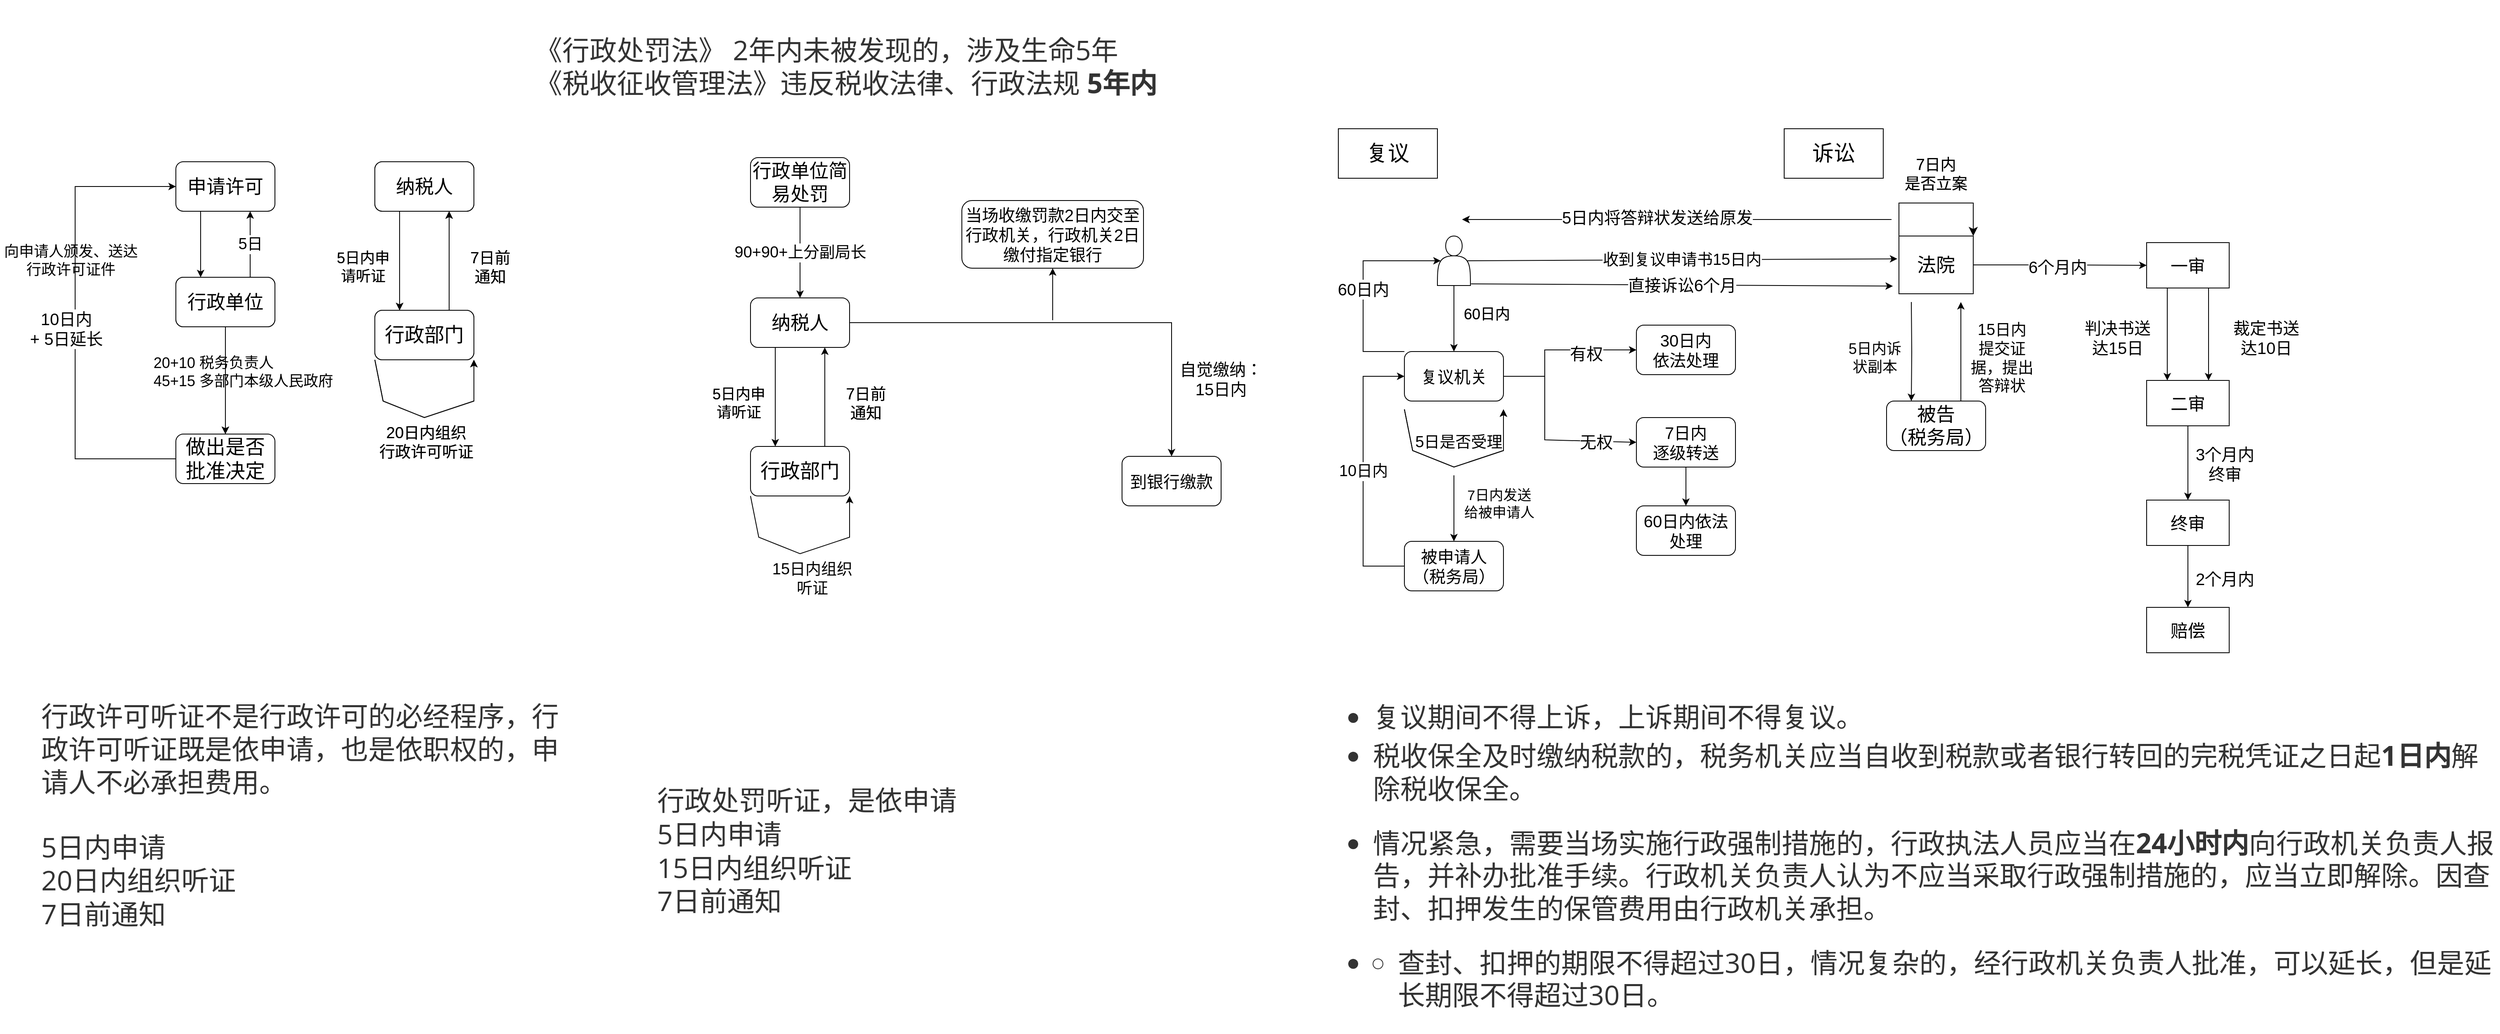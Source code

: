 <mxfile version="24.2.2" type="github">
  <diagram name="第 1 页" id="-ZGSn26ycv_NhK65gIa6">
    <mxGraphModel dx="1914" dy="1415" grid="0" gridSize="10" guides="1" tooltips="1" connect="1" arrows="1" fold="1" page="0" pageScale="1" pageWidth="827" pageHeight="1169" background="#ffffff" math="0" shadow="0">
      <root>
        <mxCell id="0" />
        <mxCell id="1" parent="0" />
        <mxCell id="Z39Dp9wX__Uqm4KgjtQT-8" value="" style="edgeStyle=orthogonalEdgeStyle;rounded=0;orthogonalLoop=1;jettySize=auto;html=1;exitX=0.25;exitY=1;exitDx=0;exitDy=0;entryX=0.25;entryY=0;entryDx=0;entryDy=0;" parent="1" source="Z39Dp9wX__Uqm4KgjtQT-2" target="Z39Dp9wX__Uqm4KgjtQT-3" edge="1">
          <mxGeometry relative="1" as="geometry" />
        </mxCell>
        <mxCell id="Z39Dp9wX__Uqm4KgjtQT-2" value="&lt;font style=&quot;font-size: 23px;&quot;&gt;申请许可&lt;/font&gt;" style="rounded=1;whiteSpace=wrap;html=1;" parent="1" vertex="1">
          <mxGeometry x="40" y="80" width="120" height="60" as="geometry" />
        </mxCell>
        <mxCell id="Z39Dp9wX__Uqm4KgjtQT-6" value="" style="edgeStyle=orthogonalEdgeStyle;rounded=0;orthogonalLoop=1;jettySize=auto;html=1;" parent="1" source="Z39Dp9wX__Uqm4KgjtQT-3" target="Z39Dp9wX__Uqm4KgjtQT-5" edge="1">
          <mxGeometry relative="1" as="geometry" />
        </mxCell>
        <mxCell id="Z39Dp9wX__Uqm4KgjtQT-9" value="&lt;font style=&quot;font-size: 18px;&quot;&gt;20+10 税务负责人&lt;br&gt;45+15 多部门本级人民政府&lt;/font&gt;" style="edgeLabel;html=1;align=left;verticalAlign=middle;resizable=0;points=[];" parent="Z39Dp9wX__Uqm4KgjtQT-6" vertex="1" connectable="0">
          <mxGeometry x="-0.163" y="-2" relative="1" as="geometry">
            <mxPoint x="-87" as="offset" />
          </mxGeometry>
        </mxCell>
        <mxCell id="Z39Dp9wX__Uqm4KgjtQT-3" value="&lt;font style=&quot;font-size: 23px;&quot;&gt;行政单位&lt;/font&gt;" style="whiteSpace=wrap;html=1;rounded=1;" parent="1" vertex="1">
          <mxGeometry x="40" y="220" width="120" height="60" as="geometry" />
        </mxCell>
        <mxCell id="Z39Dp9wX__Uqm4KgjtQT-93" value="" style="edgeStyle=orthogonalEdgeStyle;rounded=0;orthogonalLoop=1;jettySize=auto;html=1;" parent="1" source="Z39Dp9wX__Uqm4KgjtQT-5" target="Z39Dp9wX__Uqm4KgjtQT-2" edge="1">
          <mxGeometry relative="1" as="geometry">
            <mxPoint x="-46" y="97" as="targetPoint" />
            <Array as="points">
              <mxPoint x="-82" y="440" />
              <mxPoint x="-82" y="110" />
            </Array>
          </mxGeometry>
        </mxCell>
        <mxCell id="Z39Dp9wX__Uqm4KgjtQT-94" value="&lt;font style=&quot;font-size: 20px;&quot;&gt;10日内&lt;/font&gt;&lt;div&gt;&lt;font style=&quot;font-size: 20px;&quot;&gt;+ 5日延长&lt;/font&gt;&lt;/div&gt;" style="edgeLabel;html=1;align=center;verticalAlign=middle;resizable=0;points=[];" parent="Z39Dp9wX__Uqm4KgjtQT-93" vertex="1" connectable="0">
          <mxGeometry x="-0.212" y="-2" relative="1" as="geometry">
            <mxPoint x="-13" y="-54" as="offset" />
          </mxGeometry>
        </mxCell>
        <mxCell id="Z39Dp9wX__Uqm4KgjtQT-5" value="&lt;font style=&quot;font-size: 24px;&quot;&gt;做出是否批准决定&lt;/font&gt;" style="whiteSpace=wrap;html=1;rounded=1;" parent="1" vertex="1">
          <mxGeometry x="40" y="410" width="120" height="60" as="geometry" />
        </mxCell>
        <mxCell id="Z39Dp9wX__Uqm4KgjtQT-7" value="&lt;font style=&quot;font-size: 19px;&quot;&gt;5日&lt;/font&gt;" style="endArrow=classic;html=1;rounded=0;exitX=0.75;exitY=0;exitDx=0;exitDy=0;entryX=0.75;entryY=1;entryDx=0;entryDy=0;" parent="1" source="Z39Dp9wX__Uqm4KgjtQT-3" target="Z39Dp9wX__Uqm4KgjtQT-2" edge="1">
          <mxGeometry width="50" height="50" relative="1" as="geometry">
            <mxPoint x="410" y="190" as="sourcePoint" />
            <mxPoint x="460" y="140" as="targetPoint" />
          </mxGeometry>
        </mxCell>
        <mxCell id="Z39Dp9wX__Uqm4KgjtQT-11" value="&lt;span style=&quot;font-size: 23px;&quot;&gt;行政单位简易处罚&lt;/span&gt;" style="rounded=1;whiteSpace=wrap;html=1;" parent="1" vertex="1">
          <mxGeometry x="736" y="75" width="120" height="60" as="geometry" />
        </mxCell>
        <mxCell id="Z39Dp9wX__Uqm4KgjtQT-12" value="" style="edgeStyle=orthogonalEdgeStyle;rounded=0;orthogonalLoop=1;jettySize=auto;html=1;exitX=0.25;exitY=1;exitDx=0;exitDy=0;entryX=0.25;entryY=0;entryDx=0;entryDy=0;" parent="1" source="Z39Dp9wX__Uqm4KgjtQT-14" target="Z39Dp9wX__Uqm4KgjtQT-15" edge="1">
          <mxGeometry relative="1" as="geometry" />
        </mxCell>
        <mxCell id="Z39Dp9wX__Uqm4KgjtQT-96" value="" style="edgeStyle=orthogonalEdgeStyle;rounded=0;orthogonalLoop=1;jettySize=auto;html=1;" parent="1" source="Z39Dp9wX__Uqm4KgjtQT-14" target="Z39Dp9wX__Uqm4KgjtQT-95" edge="1">
          <mxGeometry relative="1" as="geometry" />
        </mxCell>
        <mxCell id="Z39Dp9wX__Uqm4KgjtQT-14" value="&lt;font style=&quot;font-size: 23px;&quot;&gt;纳税人&lt;/font&gt;" style="whiteSpace=wrap;html=1;rounded=1;" parent="1" vertex="1">
          <mxGeometry x="736" y="245" width="120" height="60" as="geometry" />
        </mxCell>
        <mxCell id="Z39Dp9wX__Uqm4KgjtQT-15" value="&lt;font style=&quot;font-size: 24px;&quot;&gt;行政部门&lt;/font&gt;" style="whiteSpace=wrap;html=1;rounded=1;" parent="1" vertex="1">
          <mxGeometry x="736" y="425" width="120" height="60" as="geometry" />
        </mxCell>
        <mxCell id="Z39Dp9wX__Uqm4KgjtQT-17" value="&lt;font style=&quot;font-size: 19px;&quot;&gt;90+90+上分副局长&lt;/font&gt;" style="endArrow=classic;html=1;rounded=0;exitX=0.5;exitY=1;exitDx=0;exitDy=0;entryX=0.5;entryY=0;entryDx=0;entryDy=0;" parent="1" source="Z39Dp9wX__Uqm4KgjtQT-11" target="Z39Dp9wX__Uqm4KgjtQT-14" edge="1">
          <mxGeometry width="50" height="50" relative="1" as="geometry">
            <mxPoint x="696" y="385" as="sourcePoint" />
            <mxPoint x="746" y="335" as="targetPoint" />
            <mxPoint as="offset" />
          </mxGeometry>
        </mxCell>
        <mxCell id="Z39Dp9wX__Uqm4KgjtQT-19" value="" style="endArrow=classic;html=1;rounded=0;exitX=0;exitY=1;exitDx=0;exitDy=0;entryX=1;entryY=1;entryDx=0;entryDy=0;" parent="1" source="Z39Dp9wX__Uqm4KgjtQT-15" target="Z39Dp9wX__Uqm4KgjtQT-15" edge="1">
          <mxGeometry width="50" height="50" relative="1" as="geometry">
            <mxPoint x="696" y="375" as="sourcePoint" />
            <mxPoint x="846" y="495" as="targetPoint" />
            <Array as="points">
              <mxPoint x="746" y="535" />
              <mxPoint x="796" y="555" />
              <mxPoint x="856" y="535" />
            </Array>
          </mxGeometry>
        </mxCell>
        <mxCell id="Z39Dp9wX__Uqm4KgjtQT-20" value="&lt;font style=&quot;font-size: 19px;&quot;&gt;15日内组织听证&lt;/font&gt;" style="text;html=1;strokeColor=none;fillColor=none;align=center;verticalAlign=middle;whiteSpace=wrap;rounded=0;" parent="1" vertex="1">
          <mxGeometry x="756" y="565" width="110" height="40" as="geometry" />
        </mxCell>
        <mxCell id="Z39Dp9wX__Uqm4KgjtQT-26" value="&lt;font style=&quot;font-size: 19px;&quot;&gt;7日前&lt;br&gt;通知&lt;/font&gt;" style="text;html=1;strokeColor=none;fillColor=none;align=center;verticalAlign=middle;whiteSpace=wrap;rounded=0;" parent="1" vertex="1">
          <mxGeometry x="836" y="333" width="80" height="80" as="geometry" />
        </mxCell>
        <mxCell id="Z39Dp9wX__Uqm4KgjtQT-27" value="&lt;font style=&quot;font-size: 18px;&quot;&gt;5日内申请听证&lt;/font&gt;" style="text;html=1;strokeColor=none;fillColor=none;align=center;verticalAlign=middle;whiteSpace=wrap;rounded=0;" parent="1" vertex="1">
          <mxGeometry x="682" y="333" width="80" height="80" as="geometry" />
        </mxCell>
        <mxCell id="Z39Dp9wX__Uqm4KgjtQT-28" value="" style="endArrow=classic;html=1;rounded=0;exitX=0.75;exitY=0;exitDx=0;exitDy=0;entryX=0.75;entryY=1;entryDx=0;entryDy=0;" parent="1" source="Z39Dp9wX__Uqm4KgjtQT-15" target="Z39Dp9wX__Uqm4KgjtQT-14" edge="1">
          <mxGeometry width="50" height="50" relative="1" as="geometry">
            <mxPoint x="696" y="335" as="sourcePoint" />
            <mxPoint x="746" y="285" as="targetPoint" />
          </mxGeometry>
        </mxCell>
        <mxCell id="Z39Dp9wX__Uqm4KgjtQT-29" value="" style="edgeStyle=orthogonalEdgeStyle;rounded=0;orthogonalLoop=1;jettySize=auto;html=1;exitX=0.25;exitY=1;exitDx=0;exitDy=0;entryX=0.25;entryY=0;entryDx=0;entryDy=0;" parent="1" source="Z39Dp9wX__Uqm4KgjtQT-30" target="Z39Dp9wX__Uqm4KgjtQT-31" edge="1">
          <mxGeometry relative="1" as="geometry" />
        </mxCell>
        <mxCell id="Z39Dp9wX__Uqm4KgjtQT-30" value="&lt;font style=&quot;font-size: 23px;&quot;&gt;纳税人&lt;/font&gt;" style="whiteSpace=wrap;html=1;rounded=1;" parent="1" vertex="1">
          <mxGeometry x="281" y="80" width="120" height="60" as="geometry" />
        </mxCell>
        <mxCell id="Z39Dp9wX__Uqm4KgjtQT-31" value="&lt;font style=&quot;font-size: 24px;&quot;&gt;行政部门&lt;/font&gt;" style="whiteSpace=wrap;html=1;rounded=1;" parent="1" vertex="1">
          <mxGeometry x="281" y="260" width="120" height="60" as="geometry" />
        </mxCell>
        <mxCell id="Z39Dp9wX__Uqm4KgjtQT-32" value="" style="endArrow=classic;html=1;rounded=0;exitX=0;exitY=1;exitDx=0;exitDy=0;entryX=1;entryY=1;entryDx=0;entryDy=0;" parent="1" source="Z39Dp9wX__Uqm4KgjtQT-31" target="Z39Dp9wX__Uqm4KgjtQT-31" edge="1">
          <mxGeometry width="50" height="50" relative="1" as="geometry">
            <mxPoint x="241" y="210" as="sourcePoint" />
            <mxPoint x="391" y="330" as="targetPoint" />
            <Array as="points">
              <mxPoint x="291" y="370" />
              <mxPoint x="341" y="390" />
              <mxPoint x="401" y="370" />
            </Array>
          </mxGeometry>
        </mxCell>
        <mxCell id="Z39Dp9wX__Uqm4KgjtQT-33" value="&lt;font style=&quot;font-size: 19px;&quot;&gt;20日内组织&lt;br&gt;行政许可听证&lt;/font&gt;" style="text;html=1;strokeColor=none;fillColor=none;align=center;verticalAlign=middle;whiteSpace=wrap;rounded=0;" parent="1" vertex="1">
          <mxGeometry x="274" y="400" width="139" height="40" as="geometry" />
        </mxCell>
        <mxCell id="Z39Dp9wX__Uqm4KgjtQT-34" value="&lt;font style=&quot;font-size: 19px;&quot;&gt;7日前&lt;br&gt;通知&lt;/font&gt;" style="text;html=1;strokeColor=none;fillColor=none;align=center;verticalAlign=middle;whiteSpace=wrap;rounded=0;" parent="1" vertex="1">
          <mxGeometry x="381" y="168" width="80" height="80" as="geometry" />
        </mxCell>
        <mxCell id="Z39Dp9wX__Uqm4KgjtQT-35" value="&lt;font style=&quot;font-size: 18px;&quot;&gt;5日内申请听证&lt;/font&gt;" style="text;html=1;strokeColor=none;fillColor=none;align=center;verticalAlign=middle;whiteSpace=wrap;rounded=0;" parent="1" vertex="1">
          <mxGeometry x="227" y="168" width="80" height="80" as="geometry" />
        </mxCell>
        <mxCell id="Z39Dp9wX__Uqm4KgjtQT-36" value="" style="endArrow=classic;html=1;rounded=0;exitX=0.75;exitY=0;exitDx=0;exitDy=0;entryX=0.75;entryY=1;entryDx=0;entryDy=0;" parent="1" source="Z39Dp9wX__Uqm4KgjtQT-31" target="Z39Dp9wX__Uqm4KgjtQT-30" edge="1">
          <mxGeometry width="50" height="50" relative="1" as="geometry">
            <mxPoint x="241" y="170" as="sourcePoint" />
            <mxPoint x="291" y="120" as="targetPoint" />
          </mxGeometry>
        </mxCell>
        <mxCell id="Z39Dp9wX__Uqm4KgjtQT-40" value="" style="edgeStyle=orthogonalEdgeStyle;rounded=0;orthogonalLoop=1;jettySize=auto;html=1;" parent="1" source="Z39Dp9wX__Uqm4KgjtQT-38" target="Z39Dp9wX__Uqm4KgjtQT-39" edge="1">
          <mxGeometry relative="1" as="geometry" />
        </mxCell>
        <mxCell id="Z39Dp9wX__Uqm4KgjtQT-38" value="" style="shape=actor;whiteSpace=wrap;html=1;" parent="1" vertex="1">
          <mxGeometry x="1568" y="170" width="40" height="60" as="geometry" />
        </mxCell>
        <mxCell id="Z39Dp9wX__Uqm4KgjtQT-39" value="&lt;font style=&quot;font-size: 20px;&quot;&gt;复议机关&lt;/font&gt;" style="rounded=1;whiteSpace=wrap;html=1;" parent="1" vertex="1">
          <mxGeometry x="1528" y="310" width="120" height="60" as="geometry" />
        </mxCell>
        <mxCell id="Z39Dp9wX__Uqm4KgjtQT-41" value="&lt;font style=&quot;font-size: 18px;&quot;&gt;60日内&lt;/font&gt;" style="text;html=1;strokeColor=none;fillColor=none;align=center;verticalAlign=middle;whiteSpace=wrap;rounded=0;" parent="1" vertex="1">
          <mxGeometry x="1598" y="250" width="60" height="30" as="geometry" />
        </mxCell>
        <mxCell id="Z39Dp9wX__Uqm4KgjtQT-42" value="&lt;font style=&quot;font-size: 26px;&quot;&gt;复议&lt;/font&gt;" style="rounded=0;whiteSpace=wrap;html=1;" parent="1" vertex="1">
          <mxGeometry x="1448" y="40" width="120" height="60" as="geometry" />
        </mxCell>
        <mxCell id="Z39Dp9wX__Uqm4KgjtQT-43" value="" style="endArrow=classic;html=1;rounded=0;exitX=0;exitY=1;exitDx=0;exitDy=0;entryX=1;entryY=1;entryDx=0;entryDy=0;" parent="1" edge="1">
          <mxGeometry width="50" height="50" relative="1" as="geometry">
            <mxPoint x="1528" y="380" as="sourcePoint" />
            <mxPoint x="1648" y="380" as="targetPoint" />
            <Array as="points">
              <mxPoint x="1538" y="430" />
              <mxPoint x="1588" y="450" />
              <mxPoint x="1648" y="430" />
            </Array>
          </mxGeometry>
        </mxCell>
        <mxCell id="Z39Dp9wX__Uqm4KgjtQT-44" value="&lt;font style=&quot;font-size: 19px;&quot;&gt;5日是否受理&lt;/font&gt;" style="text;html=1;strokeColor=none;fillColor=none;align=center;verticalAlign=middle;whiteSpace=wrap;rounded=0;" parent="1" vertex="1">
          <mxGeometry x="1539" y="400" width="110" height="40" as="geometry" />
        </mxCell>
        <mxCell id="Z39Dp9wX__Uqm4KgjtQT-45" value="&lt;font style=&quot;font-size: 20px;&quot;&gt;被申请人（税务局）&lt;/font&gt;" style="rounded=1;whiteSpace=wrap;html=1;" parent="1" vertex="1">
          <mxGeometry x="1528" y="540" width="120" height="60" as="geometry" />
        </mxCell>
        <mxCell id="Z39Dp9wX__Uqm4KgjtQT-46" value="" style="endArrow=classic;html=1;rounded=0;entryX=0.5;entryY=0;entryDx=0;entryDy=0;" parent="1" target="Z39Dp9wX__Uqm4KgjtQT-45" edge="1">
          <mxGeometry width="50" height="50" relative="1" as="geometry">
            <mxPoint x="1588" y="460" as="sourcePoint" />
            <mxPoint x="1968" y="360" as="targetPoint" />
          </mxGeometry>
        </mxCell>
        <mxCell id="Z39Dp9wX__Uqm4KgjtQT-47" value="&lt;font style=&quot;font-size: 17px;&quot;&gt;7日内发送&lt;br&gt;给被申请人&lt;/font&gt;" style="text;html=1;strokeColor=none;fillColor=none;align=center;verticalAlign=middle;whiteSpace=wrap;rounded=0;" parent="1" vertex="1">
          <mxGeometry x="1593" y="480" width="100" height="30" as="geometry" />
        </mxCell>
        <mxCell id="Z39Dp9wX__Uqm4KgjtQT-48" value="&lt;font style=&quot;font-size: 19px;&quot;&gt;10日内&lt;/font&gt;" style="endArrow=classic;html=1;rounded=0;exitX=0;exitY=0.5;exitDx=0;exitDy=0;entryX=0;entryY=0.5;entryDx=0;entryDy=0;" parent="1" source="Z39Dp9wX__Uqm4KgjtQT-45" target="Z39Dp9wX__Uqm4KgjtQT-39" edge="1">
          <mxGeometry width="50" height="50" relative="1" as="geometry">
            <mxPoint x="1868" y="390" as="sourcePoint" />
            <mxPoint x="1918" y="340" as="targetPoint" />
            <Array as="points">
              <mxPoint x="1478" y="570" />
              <mxPoint x="1478" y="340" />
            </Array>
          </mxGeometry>
        </mxCell>
        <mxCell id="Z39Dp9wX__Uqm4KgjtQT-50" value="&lt;font style=&quot;font-size: 20px;&quot;&gt;60日内&lt;/font&gt;" style="endArrow=classic;html=1;rounded=0;exitX=0;exitY=0;exitDx=0;exitDy=0;entryX=0.1;entryY=0.5;entryDx=0;entryDy=0;entryPerimeter=0;" parent="1" source="Z39Dp9wX__Uqm4KgjtQT-39" target="Z39Dp9wX__Uqm4KgjtQT-38" edge="1">
          <mxGeometry x="-0.003" width="50" height="50" relative="1" as="geometry">
            <mxPoint x="1868" y="370" as="sourcePoint" />
            <mxPoint x="1918" y="320" as="targetPoint" />
            <Array as="points">
              <mxPoint x="1478" y="310" />
              <mxPoint x="1478" y="200" />
            </Array>
            <mxPoint as="offset" />
          </mxGeometry>
        </mxCell>
        <mxCell id="Z39Dp9wX__Uqm4KgjtQT-57" value="&lt;font style=&quot;font-size: 20px;&quot;&gt;直接诉讼6个月&lt;/font&gt;" style="endArrow=classic;html=1;rounded=0;exitX=1.017;exitY=0.967;exitDx=0;exitDy=0;exitPerimeter=0;entryX=-0.081;entryY=0.867;entryDx=0;entryDy=0;entryPerimeter=0;" parent="1" source="Z39Dp9wX__Uqm4KgjtQT-38" target="Z39Dp9wX__Uqm4KgjtQT-59" edge="1">
          <mxGeometry width="50" height="50" relative="1" as="geometry">
            <mxPoint x="1868" y="370" as="sourcePoint" />
            <mxPoint x="2028" y="228" as="targetPoint" />
          </mxGeometry>
        </mxCell>
        <mxCell id="Z39Dp9wX__Uqm4KgjtQT-58" value="&lt;font style=&quot;font-size: 19px;&quot;&gt;收到复议申请书15日内&lt;/font&gt;" style="endArrow=classic;html=1;rounded=0;exitX=0.9;exitY=0.5;exitDx=0;exitDy=0;exitPerimeter=0;entryX=-0.022;entryY=0.395;entryDx=0;entryDy=0;entryPerimeter=0;" parent="1" source="Z39Dp9wX__Uqm4KgjtQT-38" target="Z39Dp9wX__Uqm4KgjtQT-59" edge="1">
          <mxGeometry x="-0.002" width="50" height="50" relative="1" as="geometry">
            <mxPoint x="1868" y="370" as="sourcePoint" />
            <mxPoint x="1848" y="190" as="targetPoint" />
            <mxPoint as="offset" />
          </mxGeometry>
        </mxCell>
        <mxCell id="Z39Dp9wX__Uqm4KgjtQT-74" value="" style="edgeStyle=orthogonalEdgeStyle;rounded=0;orthogonalLoop=1;jettySize=auto;html=1;" parent="1" source="Z39Dp9wX__Uqm4KgjtQT-59" target="Z39Dp9wX__Uqm4KgjtQT-73" edge="1">
          <mxGeometry relative="1" as="geometry" />
        </mxCell>
        <mxCell id="Z39Dp9wX__Uqm4KgjtQT-75" value="&lt;font style=&quot;font-size: 20px;&quot;&gt;6个月内&lt;/font&gt;" style="edgeLabel;html=1;align=center;verticalAlign=middle;resizable=0;points=[];" parent="Z39Dp9wX__Uqm4KgjtQT-74" vertex="1" connectable="0">
          <mxGeometry x="-0.037" y="-2" relative="1" as="geometry">
            <mxPoint as="offset" />
          </mxGeometry>
        </mxCell>
        <mxCell id="Z39Dp9wX__Uqm4KgjtQT-59" value="&lt;font style=&quot;font-size: 23px;&quot;&gt;法院&lt;/font&gt;" style="shape=loopLimit;whiteSpace=wrap;html=1;size=0;" parent="1" vertex="1">
          <mxGeometry x="2127" y="170" width="90" height="70" as="geometry" />
        </mxCell>
        <mxCell id="Z39Dp9wX__Uqm4KgjtQT-60" value="&lt;font style=&quot;font-size: 26px;&quot;&gt;诉讼&lt;/font&gt;" style="rounded=0;whiteSpace=wrap;html=1;" parent="1" vertex="1">
          <mxGeometry x="1988" y="40" width="120" height="60" as="geometry" />
        </mxCell>
        <mxCell id="Z39Dp9wX__Uqm4KgjtQT-63" value="" style="edgeStyle=elbowEdgeStyle;elbow=horizontal;endArrow=classic;html=1;curved=0;rounded=0;endSize=8;startSize=8;exitX=0;exitY=0;exitDx=0;exitDy=0;entryX=1;entryY=0;entryDx=0;entryDy=0;" parent="1" source="Z39Dp9wX__Uqm4KgjtQT-59" target="Z39Dp9wX__Uqm4KgjtQT-59" edge="1">
          <mxGeometry width="50" height="50" relative="1" as="geometry">
            <mxPoint x="2107" y="340" as="sourcePoint" />
            <mxPoint x="2157" y="290" as="targetPoint" />
            <Array as="points">
              <mxPoint x="2147" y="130" />
              <mxPoint x="2172" y="110" />
            </Array>
          </mxGeometry>
        </mxCell>
        <mxCell id="Z39Dp9wX__Uqm4KgjtQT-65" value="&lt;font style=&quot;font-size: 19px;&quot;&gt;7日内&lt;br&gt;是否立案&lt;/font&gt;" style="text;html=1;strokeColor=none;fillColor=none;align=center;verticalAlign=middle;whiteSpace=wrap;rounded=0;" parent="1" vertex="1">
          <mxGeometry x="2127" y="80" width="90" height="30" as="geometry" />
        </mxCell>
        <mxCell id="Z39Dp9wX__Uqm4KgjtQT-66" value="" style="edgeStyle=orthogonalEdgeStyle;rounded=0;orthogonalLoop=1;jettySize=auto;html=1;exitX=0.25;exitY=1;exitDx=0;exitDy=0;entryX=0.25;entryY=0;entryDx=0;entryDy=0;" parent="1" target="Z39Dp9wX__Uqm4KgjtQT-67" edge="1">
          <mxGeometry relative="1" as="geometry">
            <mxPoint x="2142" y="250" as="sourcePoint" />
          </mxGeometry>
        </mxCell>
        <mxCell id="Z39Dp9wX__Uqm4KgjtQT-67" value="&lt;font style=&quot;font-size: 23px;&quot;&gt;被告&lt;br&gt;（税务局）&lt;/font&gt;" style="whiteSpace=wrap;html=1;rounded=1;" parent="1" vertex="1">
          <mxGeometry x="2112" y="370" width="120" height="60" as="geometry" />
        </mxCell>
        <mxCell id="Z39Dp9wX__Uqm4KgjtQT-68" value="&lt;font style=&quot;font-size: 19px;&quot;&gt;15日内提交证据，提出答辩状&lt;br&gt;&lt;/font&gt;" style="text;html=1;strokeColor=none;fillColor=none;align=center;verticalAlign=middle;whiteSpace=wrap;rounded=0;" parent="1" vertex="1">
          <mxGeometry x="2212" y="278" width="80" height="80" as="geometry" />
        </mxCell>
        <mxCell id="Z39Dp9wX__Uqm4KgjtQT-69" value="&lt;font style=&quot;font-size: 18px;&quot;&gt;5日内诉状副本&lt;/font&gt;" style="text;html=1;strokeColor=none;fillColor=none;align=center;verticalAlign=middle;whiteSpace=wrap;rounded=0;" parent="1" vertex="1">
          <mxGeometry x="2058" y="278" width="80" height="80" as="geometry" />
        </mxCell>
        <mxCell id="Z39Dp9wX__Uqm4KgjtQT-70" value="" style="endArrow=classic;html=1;rounded=0;exitX=0.75;exitY=0;exitDx=0;exitDy=0;entryX=0.75;entryY=1;entryDx=0;entryDy=0;" parent="1" source="Z39Dp9wX__Uqm4KgjtQT-67" edge="1">
          <mxGeometry width="50" height="50" relative="1" as="geometry">
            <mxPoint x="2072" y="280" as="sourcePoint" />
            <mxPoint x="2202" y="250" as="targetPoint" />
          </mxGeometry>
        </mxCell>
        <mxCell id="Z39Dp9wX__Uqm4KgjtQT-71" value="" style="endArrow=classic;html=1;rounded=0;" parent="1" edge="1">
          <mxGeometry width="50" height="50" relative="1" as="geometry">
            <mxPoint x="2118" y="150" as="sourcePoint" />
            <mxPoint x="1598" y="150" as="targetPoint" />
          </mxGeometry>
        </mxCell>
        <mxCell id="Z39Dp9wX__Uqm4KgjtQT-72" value="&lt;font style=&quot;font-size: 20px;&quot;&gt;5日内将答辩状发送给原发&lt;/font&gt;" style="edgeLabel;html=1;align=center;verticalAlign=middle;resizable=0;points=[];" parent="Z39Dp9wX__Uqm4KgjtQT-71" vertex="1" connectable="0">
          <mxGeometry x="0.093" y="-3" relative="1" as="geometry">
            <mxPoint as="offset" />
          </mxGeometry>
        </mxCell>
        <mxCell id="Z39Dp9wX__Uqm4KgjtQT-73" value="&lt;font style=&quot;font-size: 21px;&quot;&gt;一审&lt;/font&gt;" style="rounded=0;whiteSpace=wrap;html=1;" parent="1" vertex="1">
          <mxGeometry x="2427" y="178" width="100" height="55" as="geometry" />
        </mxCell>
        <mxCell id="Z39Dp9wX__Uqm4KgjtQT-86" value="" style="edgeStyle=orthogonalEdgeStyle;rounded=0;orthogonalLoop=1;jettySize=auto;html=1;" parent="1" source="Z39Dp9wX__Uqm4KgjtQT-77" target="Z39Dp9wX__Uqm4KgjtQT-85" edge="1">
          <mxGeometry relative="1" as="geometry" />
        </mxCell>
        <mxCell id="Z39Dp9wX__Uqm4KgjtQT-77" value="&lt;font style=&quot;font-size: 21px;&quot;&gt;二审&lt;/font&gt;" style="rounded=0;whiteSpace=wrap;html=1;" parent="1" vertex="1">
          <mxGeometry x="2427" y="345" width="100" height="55" as="geometry" />
        </mxCell>
        <mxCell id="Z39Dp9wX__Uqm4KgjtQT-78" value="" style="endArrow=classic;html=1;rounded=0;exitX=0.25;exitY=1;exitDx=0;exitDy=0;entryX=0.25;entryY=0;entryDx=0;entryDy=0;" parent="1" source="Z39Dp9wX__Uqm4KgjtQT-73" target="Z39Dp9wX__Uqm4KgjtQT-77" edge="1">
          <mxGeometry width="50" height="50" relative="1" as="geometry">
            <mxPoint x="2287" y="430" as="sourcePoint" />
            <mxPoint x="2337" y="380" as="targetPoint" />
          </mxGeometry>
        </mxCell>
        <mxCell id="Z39Dp9wX__Uqm4KgjtQT-80" value="&lt;font style=&quot;font-size: 20px;&quot;&gt;判决书送达15日&lt;/font&gt;" style="text;html=1;strokeColor=none;fillColor=none;align=center;verticalAlign=middle;whiteSpace=wrap;rounded=0;" parent="1" vertex="1">
          <mxGeometry x="2347" y="265" width="90" height="55" as="geometry" />
        </mxCell>
        <mxCell id="Z39Dp9wX__Uqm4KgjtQT-83" value="" style="endArrow=classic;html=1;rounded=0;exitX=0.75;exitY=1;exitDx=0;exitDy=0;entryX=0.75;entryY=0;entryDx=0;entryDy=0;" parent="1" source="Z39Dp9wX__Uqm4KgjtQT-73" target="Z39Dp9wX__Uqm4KgjtQT-77" edge="1">
          <mxGeometry width="50" height="50" relative="1" as="geometry">
            <mxPoint x="2287" y="400" as="sourcePoint" />
            <mxPoint x="2337" y="350" as="targetPoint" />
          </mxGeometry>
        </mxCell>
        <mxCell id="Z39Dp9wX__Uqm4KgjtQT-84" value="&lt;font style=&quot;font-size: 20px;&quot;&gt;裁定书送达10日&lt;/font&gt;" style="text;html=1;strokeColor=none;fillColor=none;align=center;verticalAlign=middle;whiteSpace=wrap;rounded=0;" parent="1" vertex="1">
          <mxGeometry x="2527" y="265" width="90" height="55" as="geometry" />
        </mxCell>
        <mxCell id="Z39Dp9wX__Uqm4KgjtQT-89" value="" style="edgeStyle=orthogonalEdgeStyle;rounded=0;orthogonalLoop=1;jettySize=auto;html=1;" parent="1" source="Z39Dp9wX__Uqm4KgjtQT-85" target="Z39Dp9wX__Uqm4KgjtQT-88" edge="1">
          <mxGeometry relative="1" as="geometry" />
        </mxCell>
        <mxCell id="Z39Dp9wX__Uqm4KgjtQT-85" value="&lt;font style=&quot;font-size: 21px;&quot;&gt;终审&lt;/font&gt;" style="rounded=0;whiteSpace=wrap;html=1;" parent="1" vertex="1">
          <mxGeometry x="2427" y="490" width="100" height="55" as="geometry" />
        </mxCell>
        <mxCell id="Z39Dp9wX__Uqm4KgjtQT-87" value="&lt;font style=&quot;font-size: 20px;&quot;&gt;3个月内终审&lt;/font&gt;" style="text;html=1;strokeColor=none;fillColor=none;align=center;verticalAlign=middle;whiteSpace=wrap;rounded=0;" parent="1" vertex="1">
          <mxGeometry x="2477" y="418" width="90" height="55" as="geometry" />
        </mxCell>
        <mxCell id="Z39Dp9wX__Uqm4KgjtQT-88" value="&lt;font style=&quot;font-size: 21px;&quot;&gt;赔偿&lt;/font&gt;" style="rounded=0;whiteSpace=wrap;html=1;" parent="1" vertex="1">
          <mxGeometry x="2427" y="620" width="100" height="55" as="geometry" />
        </mxCell>
        <mxCell id="Z39Dp9wX__Uqm4KgjtQT-90" value="&lt;font style=&quot;font-size: 20px;&quot;&gt;2个月内&lt;/font&gt;" style="text;html=1;strokeColor=none;fillColor=none;align=center;verticalAlign=middle;whiteSpace=wrap;rounded=0;" parent="1" vertex="1">
          <mxGeometry x="2477" y="557" width="90" height="55" as="geometry" />
        </mxCell>
        <mxCell id="Z39Dp9wX__Uqm4KgjtQT-95" value="&lt;font style=&quot;font-size: 20px;&quot;&gt;到银行缴款&lt;/font&gt;" style="rounded=1;whiteSpace=wrap;html=1;" parent="1" vertex="1">
          <mxGeometry x="1186" y="437" width="120" height="60" as="geometry" />
        </mxCell>
        <mxCell id="Z39Dp9wX__Uqm4KgjtQT-100" value="&lt;font style=&quot;font-size: 20px;&quot;&gt;30日内&lt;br&gt;依法处理&lt;/font&gt;" style="rounded=1;whiteSpace=wrap;html=1;" parent="1" vertex="1">
          <mxGeometry x="1809" y="278" width="120" height="60" as="geometry" />
        </mxCell>
        <mxCell id="Z39Dp9wX__Uqm4KgjtQT-103" value="" style="edgeStyle=orthogonalEdgeStyle;rounded=0;orthogonalLoop=1;jettySize=auto;html=1;" parent="1" source="Z39Dp9wX__Uqm4KgjtQT-101" target="Z39Dp9wX__Uqm4KgjtQT-102" edge="1">
          <mxGeometry relative="1" as="geometry" />
        </mxCell>
        <mxCell id="Z39Dp9wX__Uqm4KgjtQT-101" value="&lt;font style=&quot;font-size: 20px;&quot;&gt;7日内&lt;br&gt;逐级转送&lt;/font&gt;" style="rounded=1;whiteSpace=wrap;html=1;" parent="1" vertex="1">
          <mxGeometry x="1809" y="390" width="120" height="60" as="geometry" />
        </mxCell>
        <mxCell id="Z39Dp9wX__Uqm4KgjtQT-102" value="&lt;font style=&quot;font-size: 20px;&quot;&gt;60日内依法处理&lt;/font&gt;" style="whiteSpace=wrap;html=1;rounded=1;" parent="1" vertex="1">
          <mxGeometry x="1809" y="497" width="120" height="60" as="geometry" />
        </mxCell>
        <mxCell id="Z39Dp9wX__Uqm4KgjtQT-104" value="" style="endArrow=classic;html=1;rounded=0;exitX=1;exitY=0.5;exitDx=0;exitDy=0;entryX=0;entryY=0.5;entryDx=0;entryDy=0;" parent="1" source="Z39Dp9wX__Uqm4KgjtQT-39" target="Z39Dp9wX__Uqm4KgjtQT-100" edge="1">
          <mxGeometry width="50" height="50" relative="1" as="geometry">
            <mxPoint x="1858" y="540" as="sourcePoint" />
            <mxPoint x="1908" y="490" as="targetPoint" />
            <Array as="points">
              <mxPoint x="1698" y="340" />
              <mxPoint x="1698" y="308" />
            </Array>
          </mxGeometry>
        </mxCell>
        <mxCell id="Z39Dp9wX__Uqm4KgjtQT-106" value="&lt;font style=&quot;font-size: 20px;&quot;&gt;有权&lt;/font&gt;" style="edgeLabel;html=1;align=center;verticalAlign=middle;resizable=0;points=[];" parent="Z39Dp9wX__Uqm4KgjtQT-104" vertex="1" connectable="0">
          <mxGeometry x="0.362" y="-4" relative="1" as="geometry">
            <mxPoint as="offset" />
          </mxGeometry>
        </mxCell>
        <mxCell id="Z39Dp9wX__Uqm4KgjtQT-105" value="" style="endArrow=classic;html=1;rounded=0;exitX=1;exitY=0.5;exitDx=0;exitDy=0;entryX=0;entryY=0.5;entryDx=0;entryDy=0;" parent="1" source="Z39Dp9wX__Uqm4KgjtQT-39" target="Z39Dp9wX__Uqm4KgjtQT-101" edge="1">
          <mxGeometry width="50" height="50" relative="1" as="geometry">
            <mxPoint x="1858" y="540" as="sourcePoint" />
            <mxPoint x="1908" y="490" as="targetPoint" />
            <Array as="points">
              <mxPoint x="1698" y="340" />
              <mxPoint x="1698" y="417" />
            </Array>
          </mxGeometry>
        </mxCell>
        <mxCell id="Z39Dp9wX__Uqm4KgjtQT-107" value="&lt;font style=&quot;font-size: 20px;&quot;&gt;无权&lt;/font&gt;" style="edgeLabel;html=1;align=center;verticalAlign=middle;resizable=0;points=[];" parent="Z39Dp9wX__Uqm4KgjtQT-105" vertex="1" connectable="0">
          <mxGeometry x="0.583" relative="1" as="geometry">
            <mxPoint as="offset" />
          </mxGeometry>
        </mxCell>
        <mxCell id="XIzKHyMmlTQs2KDNC5_r-3" value="&lt;span style=&quot;color: rgb(51, 51, 51); font-family: &amp;quot;Open Sans&amp;quot;, &amp;quot;Clear Sans&amp;quot;, &amp;quot;Helvetica Neue&amp;quot;, Helvetica, Arial, &amp;quot;Segoe UI Emoji&amp;quot;, sans-serif; orphans: 4; caret-color: rgb(51, 51, 51); white-space-collapse: preserve; font-size: 33px;&quot;&gt;&lt;font style=&quot;font-size: 33px;&quot;&gt;行政许可听证不是行政许可的必经程序，行政许可听证既是依申请，也是依职权的，申请人不必承担费用。&lt;/font&gt;&lt;/span&gt;&lt;div&gt;&lt;div style=&quot;orphans: 4;&quot;&gt;&lt;font face=&quot;Open Sans, Clear Sans, Helvetica Neue, Helvetica, Arial, Segoe UI Emoji, sans-serif&quot; color=&quot;#333333&quot;&gt;&lt;span style=&quot;font-size: 33px; caret-color: rgb(51, 51, 51); white-space-collapse: preserve;&quot;&gt;&lt;br&gt;&lt;/span&gt;&lt;/font&gt;&lt;/div&gt;&lt;div style=&quot;font-size: 33px;&quot;&gt;&lt;font style=&quot;font-size: 33px;&quot;&gt;&lt;span style=&quot;box-sizing: border-box; caret-color: rgb(51, 51, 51); color: rgb(51, 51, 51); font-family: &amp;quot;Open Sans&amp;quot;, &amp;quot;Clear Sans&amp;quot;, &amp;quot;Helvetica Neue&amp;quot;, Helvetica, Arial, &amp;quot;Segoe UI Emoji&amp;quot;, sans-serif; orphans: 4; white-space-collapse: preserve; text-size-adjust: auto;&quot; class=&quot;md-plain md-expand&quot;&gt;5日内申请&lt;/span&gt;&lt;span style=&quot;box-sizing: border-box; caret-color: rgb(51, 51, 51); color: rgb(51, 51, 51); font-family: &amp;quot;Open Sans&amp;quot;, &amp;quot;Clear Sans&amp;quot;, &amp;quot;Helvetica Neue&amp;quot;, Helvetica, Arial, &amp;quot;Segoe UI Emoji&amp;quot;, sans-serif; orphans: 4; white-space-collapse: preserve; text-size-adjust: auto;&quot; class=&quot;md-softbreak&quot;&gt;&lt;br&gt;&lt;/span&gt;&lt;span style=&quot;box-sizing: border-box; caret-color: rgb(51, 51, 51); color: rgb(51, 51, 51); font-family: &amp;quot;Open Sans&amp;quot;, &amp;quot;Clear Sans&amp;quot;, &amp;quot;Helvetica Neue&amp;quot;, Helvetica, Arial, &amp;quot;Segoe UI Emoji&amp;quot;, sans-serif; orphans: 4; white-space-collapse: preserve; text-size-adjust: auto;&quot; class=&quot;md-plain&quot;&gt;20日内组织听证&lt;/span&gt;&lt;span style=&quot;box-sizing: border-box; caret-color: rgb(51, 51, 51); color: rgb(51, 51, 51); font-family: &amp;quot;Open Sans&amp;quot;, &amp;quot;Clear Sans&amp;quot;, &amp;quot;Helvetica Neue&amp;quot;, Helvetica, Arial, &amp;quot;Segoe UI Emoji&amp;quot;, sans-serif; orphans: 4; white-space-collapse: preserve; text-size-adjust: auto;&quot; class=&quot;md-softbreak&quot;&gt;&lt;br&gt;&lt;/span&gt;&lt;span style=&quot;box-sizing: border-box; caret-color: rgb(51, 51, 51); color: rgb(51, 51, 51); font-family: &amp;quot;Open Sans&amp;quot;, &amp;quot;Clear Sans&amp;quot;, &amp;quot;Helvetica Neue&amp;quot;, Helvetica, Arial, &amp;quot;Segoe UI Emoji&amp;quot;, sans-serif; orphans: 4; white-space-collapse: preserve; text-size-adjust: auto;&quot; class=&quot;md-plain md-expand&quot;&gt;7日前通知&lt;/span&gt;&lt;/font&gt;&lt;br&gt;&lt;/div&gt;&lt;/div&gt;" style="text;html=1;align=left;verticalAlign=middle;whiteSpace=wrap;rounded=0;" parent="1" vertex="1">
          <mxGeometry x="-125" y="743" width="640" height="258" as="geometry" />
        </mxCell>
        <mxCell id="XIzKHyMmlTQs2KDNC5_r-4" value="&lt;div style=&quot;font-size: 33px;&quot;&gt;&lt;font style=&quot;font-size: 33px;&quot;&gt;&lt;span style=&quot;color: rgb(51, 51, 51); font-family: &amp;quot;Open Sans&amp;quot;, &amp;quot;Clear Sans&amp;quot;, &amp;quot;Helvetica Neue&amp;quot;, Helvetica, Arial, &amp;quot;Segoe UI Emoji&amp;quot;, sans-serif; orphans: 4; caret-color: rgb(51, 51, 51); white-space-collapse: preserve; background-color: initial;&quot;&gt;行政处罚听证，是依申请&lt;/span&gt;&lt;br&gt;&lt;/font&gt;&lt;/div&gt;&lt;div style=&quot;font-size: 33px;&quot;&gt;&lt;font style=&quot;font-size: 33px;&quot;&gt;&lt;span style=&quot;box-sizing: border-box; caret-color: rgb(51, 51, 51); color: rgb(51, 51, 51); font-family: &amp;quot;Open Sans&amp;quot;, &amp;quot;Clear Sans&amp;quot;, &amp;quot;Helvetica Neue&amp;quot;, Helvetica, Arial, &amp;quot;Segoe UI Emoji&amp;quot;, sans-serif; orphans: 4; white-space-collapse: preserve; text-size-adjust: auto;&quot; class=&quot;md-plain md-expand&quot;&gt;&lt;font style=&quot;font-size: 33px;&quot;&gt;&lt;span style=&quot;box-sizing: border-box; text-size-adjust: auto;&quot; class=&quot;md-plain&quot;&gt;5日内申请&lt;/span&gt;&lt;span style=&quot;box-sizing: border-box; text-size-adjust: auto;&quot; class=&quot;md-softbreak&quot;&gt;&lt;br&gt;&lt;/span&gt;&lt;span style=&quot;box-sizing: border-box; text-size-adjust: auto;&quot; class=&quot;md-plain&quot;&gt;15日内组织听证&lt;/span&gt;&lt;span style=&quot;box-sizing: border-box; text-size-adjust: auto;&quot; class=&quot;md-softbreak&quot;&gt;&lt;br&gt;&lt;/span&gt;&lt;span style=&quot;box-sizing: border-box; text-size-adjust: auto;&quot; class=&quot;md-plain md-expand&quot;&gt;7日前通知&lt;/span&gt;&lt;/font&gt;&lt;span style=&quot;font-size: 31px;&quot;&gt;&lt;br&gt;&lt;/span&gt;&lt;/span&gt;&lt;/font&gt;&lt;/div&gt;" style="text;html=1;align=left;verticalAlign=middle;whiteSpace=wrap;rounded=0;" parent="1" vertex="1">
          <mxGeometry x="621" y="825" width="640" height="180" as="geometry" />
        </mxCell>
        <mxCell id="XIzKHyMmlTQs2KDNC5_r-5" value="&lt;div style=&quot;font-size: 33px;&quot;&gt;&lt;br&gt;&lt;/div&gt;&lt;div style=&quot;font-size: 33px;&quot;&gt;&lt;font style=&quot;font-size: 33px;&quot;&gt;&lt;span style=&quot;box-sizing: border-box; caret-color: rgb(51, 51, 51); color: rgb(51, 51, 51); font-family: &amp;quot;Open Sans&amp;quot;, &amp;quot;Clear Sans&amp;quot;, &amp;quot;Helvetica Neue&amp;quot;, Helvetica, Arial, &amp;quot;Segoe UI Emoji&amp;quot;, sans-serif; orphans: 4; white-space-collapse: preserve; text-size-adjust: auto;&quot; class=&quot;md-plain md-expand&quot;&gt;&lt;font style=&quot;font-size: 33px;&quot;&gt;&lt;span style=&quot;box-sizing: border-box; text-size-adjust: auto;&quot; class=&quot;md-plain md-expand&quot;&gt;&lt;font style=&quot;font-size: 33px;&quot;&gt;&lt;span style=&quot;box-sizing: border-box; text-size-adjust: auto;&quot; class=&quot;md-plain md-expand&quot;&gt;《行政处罚法》 &lt;/span&gt;&lt;span style=&quot;box-sizing: border-box; text-size-adjust: auto;&quot; class=&quot;md-pair-s&quot;&gt;&lt;span style=&quot;box-sizing: border-box;&quot;&gt;&lt;span style=&quot;box-sizing: border-box;&quot; class=&quot;md-plain&quot;&gt;2年内&lt;/span&gt;&lt;/span&gt;&lt;/span&gt;&lt;span style=&quot;box-sizing: border-box; text-size-adjust: auto;&quot; class=&quot;md-plain&quot;&gt;未被发现的，涉及生命5年&lt;/span&gt;&lt;/font&gt;&lt;/span&gt;&lt;/font&gt;&lt;/span&gt;&lt;/font&gt;&lt;/div&gt;&lt;div style=&quot;font-size: 33px;&quot;&gt;&lt;font style=&quot;font-size: 33px;&quot;&gt;&lt;span style=&quot;box-sizing: border-box; caret-color: rgb(51, 51, 51); color: rgb(51, 51, 51); font-family: &amp;quot;Open Sans&amp;quot;, &amp;quot;Clear Sans&amp;quot;, &amp;quot;Helvetica Neue&amp;quot;, Helvetica, Arial, &amp;quot;Segoe UI Emoji&amp;quot;, sans-serif; orphans: 4; white-space-collapse: preserve; text-size-adjust: auto;&quot; class=&quot;md-plain md-expand&quot;&gt;&lt;font style=&quot;font-size: 33px;&quot;&gt;&lt;span style=&quot;box-sizing: border-box; text-size-adjust: auto;&quot; class=&quot;md-plain md-expand&quot;&gt;&lt;font style=&quot;font-size: 33px;&quot;&gt;&lt;span style=&quot;box-sizing: border-box; text-size-adjust: auto;&quot; class=&quot;md-plain&quot;&gt;《税收征收管理法》违反税收法律、行政法规 &lt;/span&gt;&lt;span style=&quot;box-sizing: border-box; text-size-adjust: auto;&quot; class=&quot;md-pair-s&quot;&gt;&lt;strong style=&quot;box-sizing: border-box;&quot;&gt;&lt;span style=&quot;box-sizing: border-box;&quot; class=&quot;md-plain&quot;&gt;5年内&lt;/span&gt;&lt;/strong&gt;&lt;/span&gt;&lt;/font&gt;&lt;span style=&quot;font-size: 33px;&quot;&gt;&lt;br&gt;&lt;/span&gt;&lt;/span&gt;&lt;/font&gt;&lt;/span&gt;&lt;/font&gt;&lt;/div&gt;" style="text;html=1;align=left;verticalAlign=middle;whiteSpace=wrap;rounded=0;" parent="1" vertex="1">
          <mxGeometry x="473" y="-109" width="780" height="107" as="geometry" />
        </mxCell>
        <mxCell id="dyKtOBS3chVktlcmuruA-3" value="" style="edgeStyle=orthogonalEdgeStyle;rounded=0;orthogonalLoop=1;jettySize=auto;html=1;" parent="1" source="dyKtOBS3chVktlcmuruA-5" edge="1">
          <mxGeometry relative="1" as="geometry">
            <mxPoint x="100" y="410" as="targetPoint" />
          </mxGeometry>
        </mxCell>
        <mxCell id="dyKtOBS3chVktlcmuruA-5" value="&lt;font style=&quot;font-size: 23px;&quot;&gt;行政单位&lt;/font&gt;" style="whiteSpace=wrap;html=1;rounded=1;" parent="1" vertex="1">
          <mxGeometry x="40" y="220" width="120" height="60" as="geometry" />
        </mxCell>
        <mxCell id="dyKtOBS3chVktlcmuruA-18" value="&lt;font style=&quot;font-size: 19px;&quot;&gt;7日前&lt;br&gt;通知&lt;/font&gt;" style="text;html=1;strokeColor=none;fillColor=none;align=center;verticalAlign=middle;whiteSpace=wrap;rounded=0;" parent="1" vertex="1">
          <mxGeometry x="836" y="333" width="80" height="80" as="geometry" />
        </mxCell>
        <mxCell id="dyKtOBS3chVktlcmuruA-19" value="&lt;font style=&quot;font-size: 18px;&quot;&gt;5日内申请听证&lt;/font&gt;" style="text;html=1;strokeColor=none;fillColor=none;align=center;verticalAlign=middle;whiteSpace=wrap;rounded=0;" parent="1" vertex="1">
          <mxGeometry x="682" y="333" width="80" height="80" as="geometry" />
        </mxCell>
        <mxCell id="dyKtOBS3chVktlcmuruA-21" value="" style="edgeStyle=orthogonalEdgeStyle;rounded=0;orthogonalLoop=1;jettySize=auto;html=1;exitX=0.25;exitY=1;exitDx=0;exitDy=0;entryX=0.25;entryY=0;entryDx=0;entryDy=0;" parent="1" source="dyKtOBS3chVktlcmuruA-22" target="dyKtOBS3chVktlcmuruA-23" edge="1">
          <mxGeometry relative="1" as="geometry" />
        </mxCell>
        <mxCell id="dyKtOBS3chVktlcmuruA-22" value="&lt;font style=&quot;font-size: 23px;&quot;&gt;纳税人&lt;/font&gt;" style="whiteSpace=wrap;html=1;rounded=1;" parent="1" vertex="1">
          <mxGeometry x="281" y="80" width="120" height="60" as="geometry" />
        </mxCell>
        <mxCell id="dyKtOBS3chVktlcmuruA-23" value="&lt;font style=&quot;font-size: 24px;&quot;&gt;行政部门&lt;/font&gt;" style="whiteSpace=wrap;html=1;rounded=1;" parent="1" vertex="1">
          <mxGeometry x="281" y="260" width="120" height="60" as="geometry" />
        </mxCell>
        <mxCell id="dyKtOBS3chVktlcmuruA-24" value="" style="endArrow=classic;html=1;rounded=0;exitX=0;exitY=1;exitDx=0;exitDy=0;entryX=1;entryY=1;entryDx=0;entryDy=0;" parent="1" source="dyKtOBS3chVktlcmuruA-23" target="dyKtOBS3chVktlcmuruA-23" edge="1">
          <mxGeometry width="50" height="50" relative="1" as="geometry">
            <mxPoint x="241" y="210" as="sourcePoint" />
            <mxPoint x="391" y="330" as="targetPoint" />
            <Array as="points">
              <mxPoint x="291" y="370" />
              <mxPoint x="341" y="390" />
              <mxPoint x="401" y="370" />
            </Array>
          </mxGeometry>
        </mxCell>
        <mxCell id="dyKtOBS3chVktlcmuruA-25" value="&lt;font style=&quot;font-size: 19px;&quot;&gt;20日内组织&lt;br&gt;行政许可听证&lt;/font&gt;" style="text;html=1;strokeColor=none;fillColor=none;align=center;verticalAlign=middle;whiteSpace=wrap;rounded=0;" parent="1" vertex="1">
          <mxGeometry x="274" y="400" width="139" height="40" as="geometry" />
        </mxCell>
        <mxCell id="dyKtOBS3chVktlcmuruA-26" value="&lt;font style=&quot;font-size: 19px;&quot;&gt;7日前&lt;br&gt;通知&lt;/font&gt;" style="text;html=1;strokeColor=none;fillColor=none;align=center;verticalAlign=middle;whiteSpace=wrap;rounded=0;" parent="1" vertex="1">
          <mxGeometry x="381" y="168" width="80" height="80" as="geometry" />
        </mxCell>
        <mxCell id="dyKtOBS3chVktlcmuruA-27" value="&lt;font style=&quot;font-size: 18px;&quot;&gt;5日内申请听证&lt;/font&gt;" style="text;html=1;strokeColor=none;fillColor=none;align=center;verticalAlign=middle;whiteSpace=wrap;rounded=0;" parent="1" vertex="1">
          <mxGeometry x="227" y="168" width="80" height="80" as="geometry" />
        </mxCell>
        <mxCell id="dyKtOBS3chVktlcmuruA-28" value="" style="endArrow=classic;html=1;rounded=0;exitX=0.75;exitY=0;exitDx=0;exitDy=0;entryX=0.75;entryY=1;entryDx=0;entryDy=0;" parent="1" source="dyKtOBS3chVktlcmuruA-23" target="dyKtOBS3chVktlcmuruA-22" edge="1">
          <mxGeometry width="50" height="50" relative="1" as="geometry">
            <mxPoint x="241" y="170" as="sourcePoint" />
            <mxPoint x="291" y="120" as="targetPoint" />
          </mxGeometry>
        </mxCell>
        <mxCell id="dyKtOBS3chVktlcmuruA-32" value="&lt;font style=&quot;font-size: 18px;&quot;&gt;60日内&lt;/font&gt;" style="text;html=1;strokeColor=none;fillColor=none;align=center;verticalAlign=middle;whiteSpace=wrap;rounded=0;" parent="1" vertex="1">
          <mxGeometry x="1598" y="250" width="60" height="30" as="geometry" />
        </mxCell>
        <mxCell id="dyKtOBS3chVktlcmuruA-34" value="" style="endArrow=classic;html=1;rounded=0;exitX=0;exitY=1;exitDx=0;exitDy=0;entryX=1;entryY=1;entryDx=0;entryDy=0;" parent="1" edge="1">
          <mxGeometry width="50" height="50" relative="1" as="geometry">
            <mxPoint x="1528" y="380" as="sourcePoint" />
            <mxPoint x="1648" y="380" as="targetPoint" />
            <Array as="points">
              <mxPoint x="1538" y="430" />
              <mxPoint x="1588" y="450" />
              <mxPoint x="1648" y="430" />
            </Array>
          </mxGeometry>
        </mxCell>
        <mxCell id="dyKtOBS3chVktlcmuruA-46" value="&lt;font style=&quot;font-size: 26px;&quot;&gt;诉讼&lt;/font&gt;" style="rounded=0;whiteSpace=wrap;html=1;" parent="1" vertex="1">
          <mxGeometry x="1988" y="40" width="120" height="60" as="geometry" />
        </mxCell>
        <mxCell id="dyKtOBS3chVktlcmuruA-48" value="&lt;font style=&quot;font-size: 19px;&quot;&gt;7日内&lt;br&gt;是否立案&lt;/font&gt;" style="text;html=1;strokeColor=none;fillColor=none;align=center;verticalAlign=middle;whiteSpace=wrap;rounded=0;" parent="1" vertex="1">
          <mxGeometry x="2127" y="80" width="90" height="30" as="geometry" />
        </mxCell>
        <mxCell id="dyKtOBS3chVktlcmuruA-54" value="" style="endArrow=classic;html=1;rounded=0;" parent="1" edge="1">
          <mxGeometry width="50" height="50" relative="1" as="geometry">
            <mxPoint x="2118" y="150" as="sourcePoint" />
            <mxPoint x="1598" y="150" as="targetPoint" />
          </mxGeometry>
        </mxCell>
        <mxCell id="dyKtOBS3chVktlcmuruA-55" value="&lt;font style=&quot;font-size: 20px;&quot;&gt;5日内将答辩状发送给原发&lt;/font&gt;" style="edgeLabel;html=1;align=center;verticalAlign=middle;resizable=0;points=[];" parent="dyKtOBS3chVktlcmuruA-54" vertex="1" connectable="0">
          <mxGeometry x="0.093" y="-3" relative="1" as="geometry">
            <mxPoint as="offset" />
          </mxGeometry>
        </mxCell>
        <mxCell id="dyKtOBS3chVktlcmuruA-70" value="&lt;font style=&quot;font-size: 20px;&quot;&gt;自觉缴纳：&lt;/font&gt;&lt;div&gt;&lt;font style=&quot;font-size: 20px;&quot;&gt;15日内&lt;/font&gt;&lt;/div&gt;" style="text;html=1;strokeColor=none;fillColor=none;align=center;verticalAlign=middle;whiteSpace=wrap;rounded=0;" parent="1" vertex="1">
          <mxGeometry x="1241" y="328" width="130" height="30" as="geometry" />
        </mxCell>
        <mxCell id="dyKtOBS3chVktlcmuruA-82" value="&lt;div style=&quot;font-size: 33px;&quot;&gt;&lt;font style=&quot;font-size: 33px;&quot;&gt;&lt;br&gt;&lt;/font&gt;&lt;/div&gt;&lt;div style=&quot;font-size: 33px;&quot;&gt;&lt;font style=&quot;font-size: 33px;&quot;&gt;&lt;span style=&quot;box-sizing: border-box; caret-color: rgb(51, 51, 51); color: rgb(51, 51, 51); font-family: &amp;quot;Open Sans&amp;quot;, &amp;quot;Clear Sans&amp;quot;, &amp;quot;Helvetica Neue&amp;quot;, Helvetica, Arial, &amp;quot;Segoe UI Emoji&amp;quot;, sans-serif; orphans: 4; white-space-collapse: preserve; text-size-adjust: auto;&quot; class=&quot;md-plain md-expand&quot;&gt;&lt;font style=&quot;font-size: 33px;&quot;&gt;&lt;span style=&quot;box-sizing: border-box; text-size-adjust: auto;&quot; class=&quot;md-plain md-expand&quot;&gt;&lt;ul style=&quot;box-sizing: border-box; margin: 0.8em 0px; padding-left: 30px; position: relative; white-space-collapse: collapse; text-size-adjust: auto;&quot; data-mark=&quot;*&quot; class=&quot;ul-list&quot;&gt;&lt;li style=&quot;box-sizing: border-box; margin: 0px; position: relative;&quot; class=&quot;md-list-item md-focus-container&quot;&gt;&lt;p style=&quot;box-sizing: border-box; line-height: inherit; margin: 0px 0px 0.5rem; white-space-collapse: preserve; position: relative;&quot; class=&quot;md-end-block md-p md-focus&quot;&gt;&lt;span style=&quot;box-sizing: border-box;&quot; class=&quot;md-plain md-expand&quot;&gt;复议期间不得上诉，上诉期间不得复议。&lt;/span&gt;&lt;/p&gt;&lt;/li&gt;&lt;li style=&quot;box-sizing: border-box; margin: 0px; position: relative;&quot; class=&quot;md-list-item md-focus-container&quot;&gt;&lt;p style=&quot;box-sizing: border-box; line-height: inherit; margin: 0px 0px 0.5rem; white-space-collapse: preserve; position: relative;&quot; class=&quot;md-end-block md-p md-focus&quot;&gt;&lt;span style=&quot;box-sizing: border-box;&quot; class=&quot;md-plain md-expand&quot;&gt;税收保全及时缴纳税款的，税务机关应当自收到税款或者银行转回的完税凭证之日起&lt;/span&gt;&lt;span style=&quot;box-sizing: border-box;&quot; class=&quot;md-pair-s&quot;&gt;&lt;span style=&quot;box-sizing: border-box;&quot;&gt;&lt;span style=&quot;box-sizing: border-box;&quot; class=&quot;md-plain&quot;&gt;&lt;b&gt;1日内&lt;/b&gt;&lt;/span&gt;&lt;/span&gt;&lt;/span&gt;&lt;span style=&quot;box-sizing: border-box;&quot; class=&quot;md-plain&quot;&gt;解除税收保全。&lt;/span&gt;&lt;/p&gt;&lt;/li&gt;&lt;/ul&gt;&lt;ul style=&quot;box-sizing: border-box; margin: 0.8em 0px; padding-left: 30px; position: relative; white-space-collapse: collapse; text-size-adjust: auto;&quot; data-mark=&quot;*&quot; class=&quot;ul-list&quot;&gt;&lt;li style=&quot;box-sizing: border-box; margin: 0px; position: relative;&quot; class=&quot;md-list-item md-focus-container&quot;&gt;&lt;p style=&quot;box-sizing: border-box; line-height: inherit; margin: 0px 0px 0.5rem; white-space-collapse: preserve; position: relative;&quot; class=&quot;md-end-block md-p md-focus&quot;&gt;&lt;span style=&quot;box-sizing: border-box;&quot; class=&quot;md-plain&quot;&gt;情况紧急，需要当场实施行政强制措施的，行政执法人员应当在&lt;/span&gt;&lt;span style=&quot;box-sizing: border-box;&quot; class=&quot;md-pair-s&quot;&gt;&lt;strong style=&quot;box-sizing: border-box;&quot;&gt;&lt;span style=&quot;box-sizing: border-box;&quot; class=&quot;md-plain&quot;&gt;24小时内&lt;/span&gt;&lt;/strong&gt;&lt;/span&gt;&lt;span style=&quot;box-sizing: border-box;&quot; class=&quot;md-plain md-expand&quot;&gt;向行政机关负责人报告，并补办批准手续。行政机关负责人认为不应当采取行政强制措施的，应当立即解除。&lt;/span&gt;&lt;span style=&quot;background-color: initial;&quot;&gt;因查封、扣押发生的保管费用由行政机关承担。&lt;/span&gt;&lt;/p&gt;&lt;/li&gt;&lt;li style=&quot;box-sizing: border-box; margin: 0px; position: relative;&quot; class=&quot;md-list-item md-focus-container&quot;&gt;&lt;ul style=&quot;box-sizing: border-box; margin: 0.8em 0px; padding-left: 30px; position: relative; text-size-adjust: auto;&quot; data-mark=&quot;*&quot; class=&quot;ul-list&quot;&gt;&lt;li style=&quot;box-sizing: border-box; margin: 0px; position: relative;&quot; class=&quot;md-list-item md-focus-container&quot;&gt;&lt;p style=&quot;box-sizing: border-box; line-height: inherit; margin: 0px 0px 0.5rem; white-space-collapse: preserve; position: relative;&quot; class=&quot;md-end-block md-p md-focus&quot;&gt;&lt;span style=&quot;box-sizing: border-box;&quot; class=&quot;md-plain md-expand&quot;&gt;查封、扣押的期限不得超过30日，情况复杂的，经行政机关负责人批准，可以延长，但是延长期限不得超过30日。&lt;/span&gt;&lt;/p&gt;&lt;/li&gt;&lt;/ul&gt;&lt;/li&gt;&lt;/ul&gt;&lt;/span&gt;&lt;/font&gt;&lt;/span&gt;&lt;/font&gt;&lt;/div&gt;" style="text;html=1;align=left;verticalAlign=middle;whiteSpace=wrap;rounded=0;" parent="1" vertex="1">
          <mxGeometry x="1458" y="715" width="1396" height="372" as="geometry" />
        </mxCell>
        <mxCell id="fy5VRc3zeNP9u1uNvM2m-5" value="&lt;font style=&quot;font-size: 20px;&quot;&gt;当场收缴罚款2日内交至行政机关，行政机关2日缴付指定银行&lt;/font&gt;" style="rounded=1;whiteSpace=wrap;html=1;" parent="1" vertex="1">
          <mxGeometry x="992" y="127" width="220" height="82" as="geometry" />
        </mxCell>
        <mxCell id="fxk1zmvfkC7dT8jnglF7-1" value="&lt;span style=&quot;font-size: 18px;&quot;&gt;向申请人颁发、送达行政许可证件&lt;/span&gt;" style="text;html=1;align=center;verticalAlign=middle;whiteSpace=wrap;rounded=0;" vertex="1" parent="1">
          <mxGeometry x="-173" y="171" width="172" height="58" as="geometry" />
        </mxCell>
        <mxCell id="fxk1zmvfkC7dT8jnglF7-2" value="" style="endArrow=classic;html=1;rounded=0;entryX=0.5;entryY=1;entryDx=0;entryDy=0;" edge="1" parent="1" target="fy5VRc3zeNP9u1uNvM2m-5">
          <mxGeometry width="50" height="50" relative="1" as="geometry">
            <mxPoint x="1102" y="272" as="sourcePoint" />
            <mxPoint x="790" y="279" as="targetPoint" />
          </mxGeometry>
        </mxCell>
      </root>
    </mxGraphModel>
  </diagram>
</mxfile>
